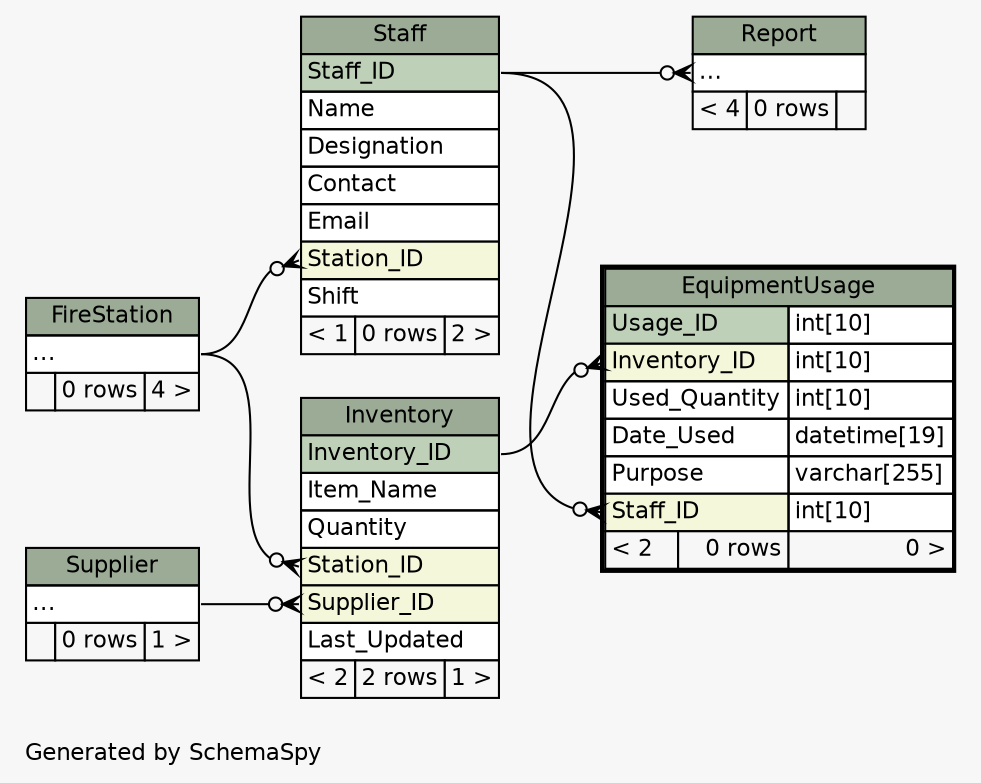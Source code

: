 // dot 12.1.0 on Linux 6.13.8-200.fc41.x86_64
// SchemaSpy rev 590
digraph "twoDegreesRelationshipsDiagram" {
  graph [
    rankdir="RL"
    bgcolor="#f7f7f7"
    label="\nGenerated by SchemaSpy"
    labeljust="l"
    nodesep="0.18"
    ranksep="0.46"
    fontname="Helvetica"
    fontsize="11"
  ];
  node [
    fontname="Helvetica"
    fontsize="11"
    shape="plaintext"
  ];
  edge [
    arrowsize="0.8"
  ];
  "EquipmentUsage":"Inventory_ID":w -> "Inventory":"Inventory_ID":e [arrowhead=none dir=back arrowtail=crowodot];
  "EquipmentUsage":"Staff_ID":w -> "Staff":"Staff_ID":e [arrowhead=none dir=back arrowtail=crowodot];
  "Inventory":"Station_ID":w -> "FireStation":"elipses":e [arrowhead=none dir=back arrowtail=crowodot];
  "Inventory":"Supplier_ID":w -> "Supplier":"elipses":e [arrowhead=none dir=back arrowtail=crowodot];
  "Report":"elipses":w -> "Staff":"Staff_ID":e [arrowhead=none dir=back arrowtail=crowodot];
  "Staff":"Station_ID":w -> "FireStation":"elipses":e [arrowhead=none dir=back arrowtail=crowodot];
  "EquipmentUsage" [
    label=<
    <TABLE BORDER="2" CELLBORDER="1" CELLSPACING="0" BGCOLOR="#ffffff">
      <TR><TD COLSPAN="3" BGCOLOR="#9bab96" ALIGN="CENTER">EquipmentUsage</TD></TR>
      <TR><TD PORT="Usage_ID" COLSPAN="2" BGCOLOR="#bed1b8" ALIGN="LEFT">Usage_ID</TD><TD PORT="Usage_ID.type" ALIGN="LEFT">int[10]</TD></TR>
      <TR><TD PORT="Inventory_ID" COLSPAN="2" BGCOLOR="#f4f7da" ALIGN="LEFT">Inventory_ID</TD><TD PORT="Inventory_ID.type" ALIGN="LEFT">int[10]</TD></TR>
      <TR><TD PORT="Used_Quantity" COLSPAN="2" ALIGN="LEFT">Used_Quantity</TD><TD PORT="Used_Quantity.type" ALIGN="LEFT">int[10]</TD></TR>
      <TR><TD PORT="Date_Used" COLSPAN="2" ALIGN="LEFT">Date_Used</TD><TD PORT="Date_Used.type" ALIGN="LEFT">datetime[19]</TD></TR>
      <TR><TD PORT="Purpose" COLSPAN="2" ALIGN="LEFT">Purpose</TD><TD PORT="Purpose.type" ALIGN="LEFT">varchar[255]</TD></TR>
      <TR><TD PORT="Staff_ID" COLSPAN="2" BGCOLOR="#f4f7da" ALIGN="LEFT">Staff_ID</TD><TD PORT="Staff_ID.type" ALIGN="LEFT">int[10]</TD></TR>
      <TR><TD ALIGN="LEFT" BGCOLOR="#f7f7f7">&lt; 2</TD><TD ALIGN="RIGHT" BGCOLOR="#f7f7f7">0 rows</TD><TD ALIGN="RIGHT" BGCOLOR="#f7f7f7">0 &gt;</TD></TR>
    </TABLE>>
    URL="EquipmentUsage.html"
    tooltip="EquipmentUsage"
  ];
  "FireStation" [
    label=<
    <TABLE BORDER="0" CELLBORDER="1" CELLSPACING="0" BGCOLOR="#ffffff">
      <TR><TD COLSPAN="3" BGCOLOR="#9bab96" ALIGN="CENTER">FireStation</TD></TR>
      <TR><TD PORT="elipses" COLSPAN="3" ALIGN="LEFT">...</TD></TR>
      <TR><TD ALIGN="LEFT" BGCOLOR="#f7f7f7">  </TD><TD ALIGN="RIGHT" BGCOLOR="#f7f7f7">0 rows</TD><TD ALIGN="RIGHT" BGCOLOR="#f7f7f7">4 &gt;</TD></TR>
    </TABLE>>
    URL="FireStation.html"
    tooltip="FireStation"
  ];
  "Inventory" [
    label=<
    <TABLE BORDER="0" CELLBORDER="1" CELLSPACING="0" BGCOLOR="#ffffff">
      <TR><TD COLSPAN="3" BGCOLOR="#9bab96" ALIGN="CENTER">Inventory</TD></TR>
      <TR><TD PORT="Inventory_ID" COLSPAN="3" BGCOLOR="#bed1b8" ALIGN="LEFT">Inventory_ID</TD></TR>
      <TR><TD PORT="Item_Name" COLSPAN="3" ALIGN="LEFT">Item_Name</TD></TR>
      <TR><TD PORT="Quantity" COLSPAN="3" ALIGN="LEFT">Quantity</TD></TR>
      <TR><TD PORT="Station_ID" COLSPAN="3" BGCOLOR="#f4f7da" ALIGN="LEFT">Station_ID</TD></TR>
      <TR><TD PORT="Supplier_ID" COLSPAN="3" BGCOLOR="#f4f7da" ALIGN="LEFT">Supplier_ID</TD></TR>
      <TR><TD PORT="Last_Updated" COLSPAN="3" ALIGN="LEFT">Last_Updated</TD></TR>
      <TR><TD ALIGN="LEFT" BGCOLOR="#f7f7f7">&lt; 2</TD><TD ALIGN="RIGHT" BGCOLOR="#f7f7f7">2 rows</TD><TD ALIGN="RIGHT" BGCOLOR="#f7f7f7">1 &gt;</TD></TR>
    </TABLE>>
    URL="Inventory.html"
    tooltip="Inventory"
  ];
  "Report" [
    label=<
    <TABLE BORDER="0" CELLBORDER="1" CELLSPACING="0" BGCOLOR="#ffffff">
      <TR><TD COLSPAN="3" BGCOLOR="#9bab96" ALIGN="CENTER">Report</TD></TR>
      <TR><TD PORT="elipses" COLSPAN="3" ALIGN="LEFT">...</TD></TR>
      <TR><TD ALIGN="LEFT" BGCOLOR="#f7f7f7">&lt; 4</TD><TD ALIGN="RIGHT" BGCOLOR="#f7f7f7">0 rows</TD><TD ALIGN="RIGHT" BGCOLOR="#f7f7f7">  </TD></TR>
    </TABLE>>
    URL="Report.html"
    tooltip="Report"
  ];
  "Staff" [
    label=<
    <TABLE BORDER="0" CELLBORDER="1" CELLSPACING="0" BGCOLOR="#ffffff">
      <TR><TD COLSPAN="3" BGCOLOR="#9bab96" ALIGN="CENTER">Staff</TD></TR>
      <TR><TD PORT="Staff_ID" COLSPAN="3" BGCOLOR="#bed1b8" ALIGN="LEFT">Staff_ID</TD></TR>
      <TR><TD PORT="Name" COLSPAN="3" ALIGN="LEFT">Name</TD></TR>
      <TR><TD PORT="Designation" COLSPAN="3" ALIGN="LEFT">Designation</TD></TR>
      <TR><TD PORT="Contact" COLSPAN="3" ALIGN="LEFT">Contact</TD></TR>
      <TR><TD PORT="Email" COLSPAN="3" ALIGN="LEFT">Email</TD></TR>
      <TR><TD PORT="Station_ID" COLSPAN="3" BGCOLOR="#f4f7da" ALIGN="LEFT">Station_ID</TD></TR>
      <TR><TD PORT="Shift" COLSPAN="3" ALIGN="LEFT">Shift</TD></TR>
      <TR><TD ALIGN="LEFT" BGCOLOR="#f7f7f7">&lt; 1</TD><TD ALIGN="RIGHT" BGCOLOR="#f7f7f7">0 rows</TD><TD ALIGN="RIGHT" BGCOLOR="#f7f7f7">2 &gt;</TD></TR>
    </TABLE>>
    URL="Staff.html"
    tooltip="Staff"
  ];
  "Supplier" [
    label=<
    <TABLE BORDER="0" CELLBORDER="1" CELLSPACING="0" BGCOLOR="#ffffff">
      <TR><TD COLSPAN="3" BGCOLOR="#9bab96" ALIGN="CENTER">Supplier</TD></TR>
      <TR><TD PORT="elipses" COLSPAN="3" ALIGN="LEFT">...</TD></TR>
      <TR><TD ALIGN="LEFT" BGCOLOR="#f7f7f7">  </TD><TD ALIGN="RIGHT" BGCOLOR="#f7f7f7">0 rows</TD><TD ALIGN="RIGHT" BGCOLOR="#f7f7f7">1 &gt;</TD></TR>
    </TABLE>>
    URL="Supplier.html"
    tooltip="Supplier"
  ];
}
